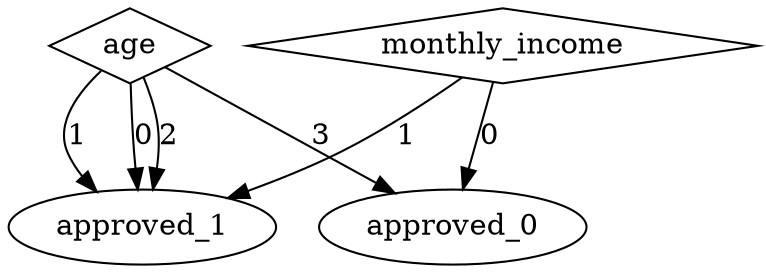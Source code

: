 digraph {
node [label=approved_0,style=""] approved_0
node [label=approved_1,style=""] approved_1
node [label=approved_1,style=""] approved_1
node [label=approved_1,style=""] approved_1
node [label=approved_1,style=""] approved_1
node [label=approved_0,style=""] approved_0
node [label=age,shape="diamond",style=""] 1
node [label=monthly_income,shape="diamond",style=""] 0

1 -> approved_0 [label="3"]
1 -> approved_1 [label="2"]
1 -> approved_1 [label="1"]
1 -> approved_1 [label="0"]
0 -> approved_1 [label="1"]
0 -> approved_0 [label="0"]
}